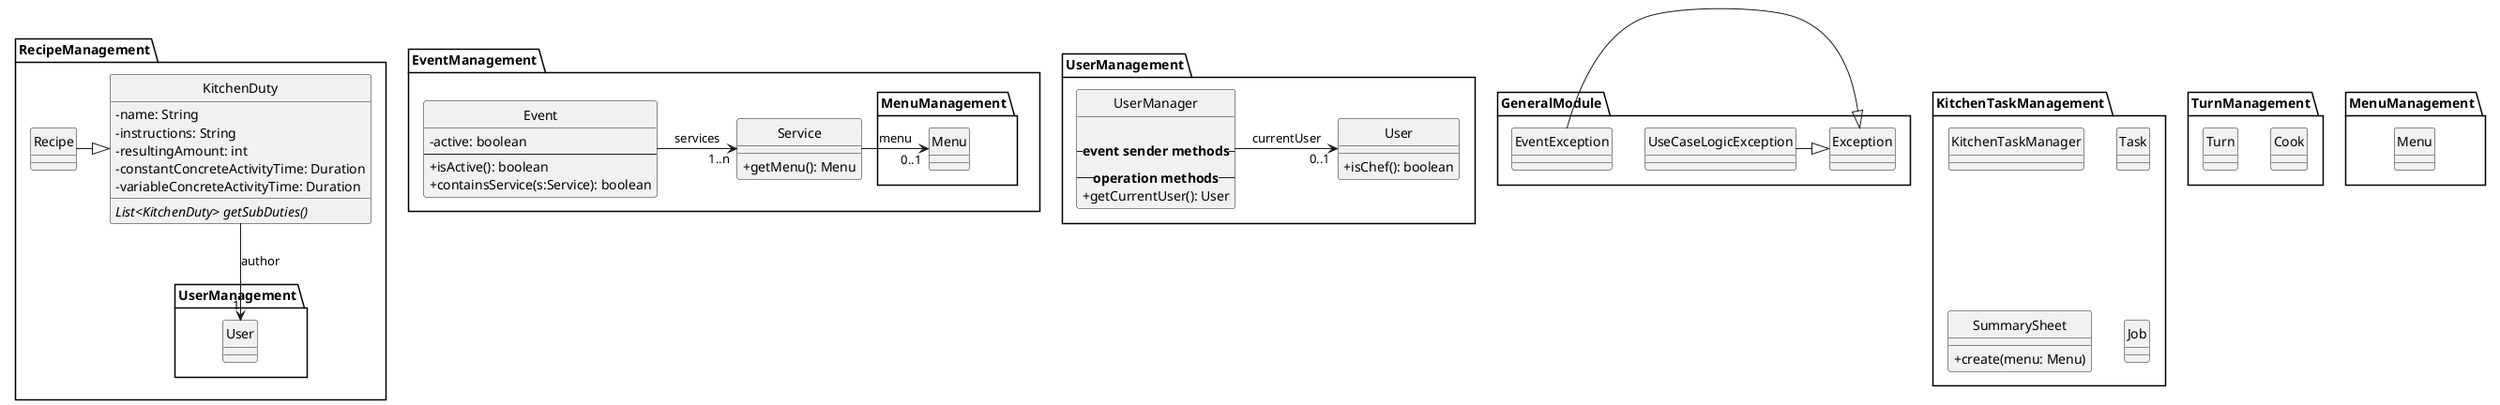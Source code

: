 @startuml Gestire Compiti Cucina
skinparam Style strictuml
skinparam classAttributeIconSize 0

namespace KitchenTaskManagement {
    ' GRASP Controller
    class KitchenTaskManager

    ' Compito
    class Task

    ' Foglio Riepilogativo
    class SummarySheet {
        + create(menu: Menu)
    }

    ' Incarico
    class Job
}

namespace TurnManagement {
    class Cook

    class Turn
}

namespace RecipeManagement {
    class KitchenDuty {
        - name: String
        - instructions: String
        - resultingAmount: int
        - constantConcreteActivityTime: Duration
        - variableConcreteActivityTime: Duration
        {abstract} List<KitchenDuty> getSubDuties()
    }
    KitchenDuty --> "1" UserManagement.User: author

    class Recipe {

    }

    Recipe -|>KitchenDuty
}

namespace EventManagement {
    class Service {
        + getMenu(): Menu
    }
    Service -> "0..1" MenuManagement.Menu: menu

    class Event {
        - active: boolean
        --
        + isActive(): boolean
        + containsService(s:Service): boolean 
    }
    Event -> "1..n" Service: "services"

}

namespace UserManagement {
    class User {
        + isChef(): boolean
    }

    class UserManager {
        
        --<b>event sender methods</b>--
        --<b>operation methods</b>--
        +getCurrentUser(): User
    }

    UserManager -> "0..1" User: currentUser
}

namespace MenuManagement {
    class Menu
}

namespace GeneralModule {
    UseCaseLogicException -right|> Exception
    EventException -down|> Exception
    
}

@enduml